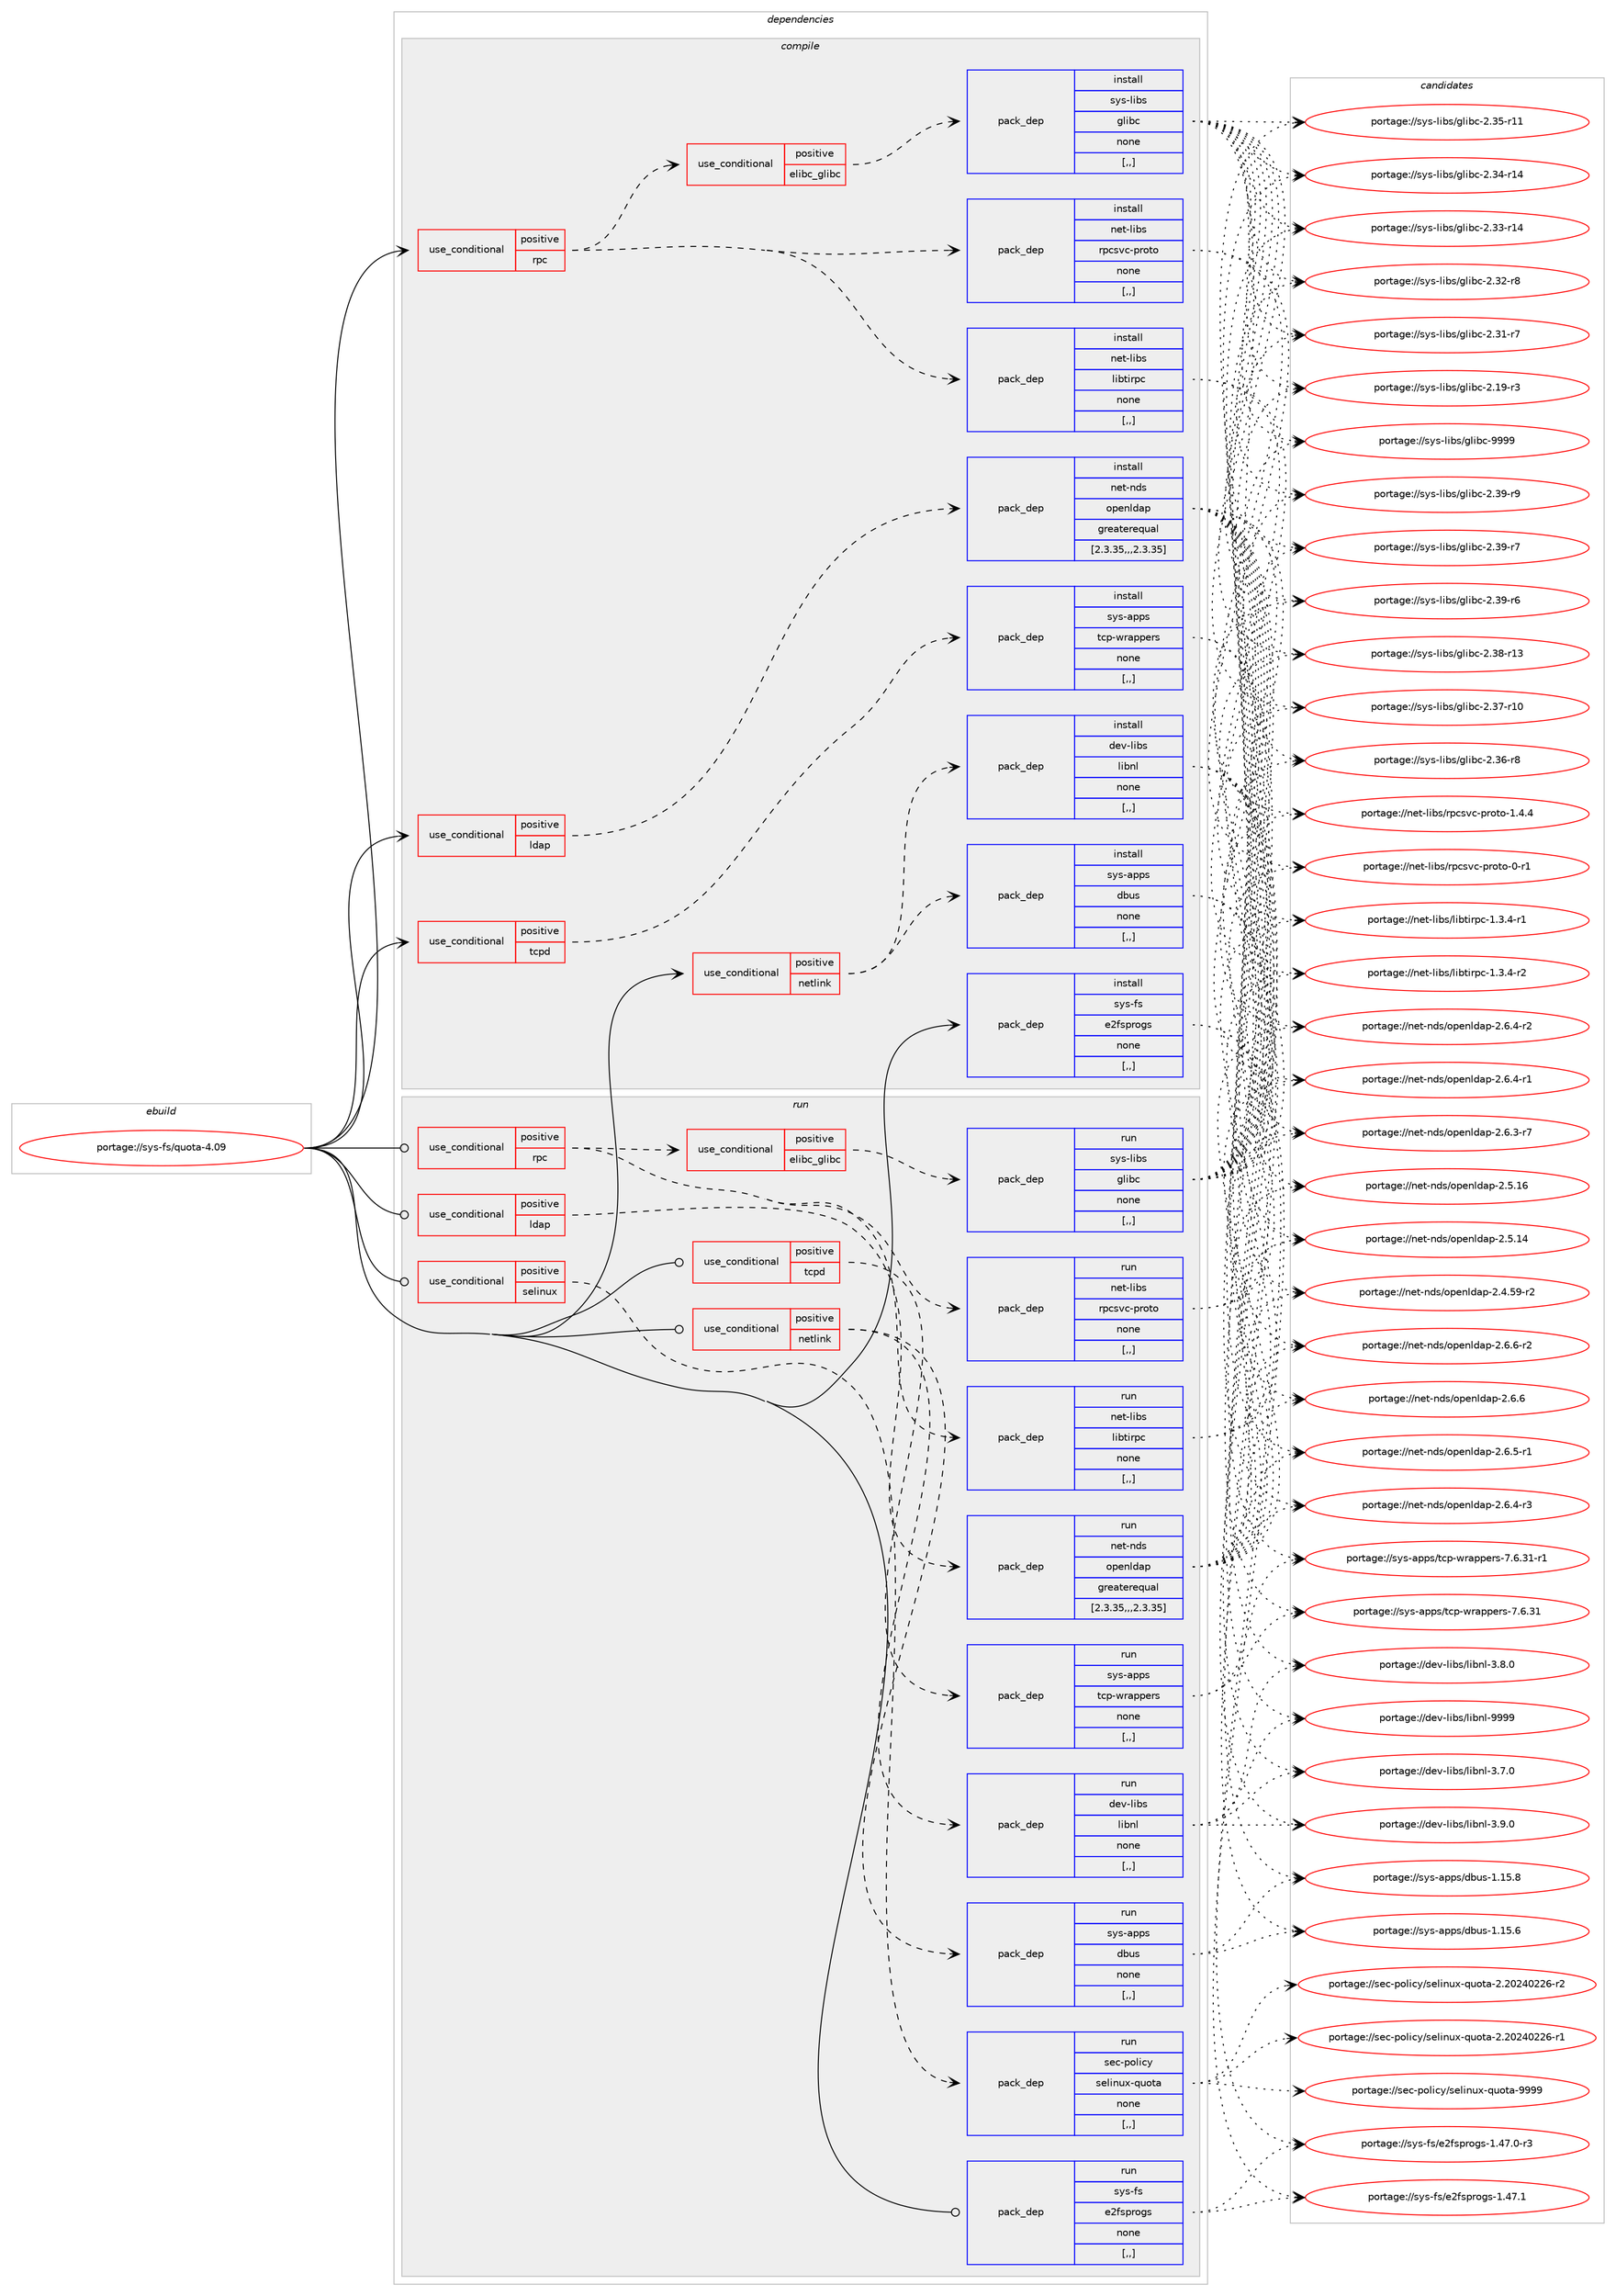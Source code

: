 digraph prolog {

# *************
# Graph options
# *************

newrank=true;
concentrate=true;
compound=true;
graph [rankdir=LR,fontname=Helvetica,fontsize=10,ranksep=1.5];#, ranksep=2.5, nodesep=0.2];
edge  [arrowhead=vee];
node  [fontname=Helvetica,fontsize=10];

# **********
# The ebuild
# **********

subgraph cluster_leftcol {
color=gray;
rank=same;
label=<<i>ebuild</i>>;
id [label="portage://sys-fs/quota-4.09", color=red, width=4, href="../sys-fs/quota-4.09.svg"];
}

# ****************
# The dependencies
# ****************

subgraph cluster_midcol {
color=gray;
label=<<i>dependencies</i>>;
subgraph cluster_compile {
fillcolor="#eeeeee";
style=filled;
label=<<i>compile</i>>;
subgraph cond115992 {
dependency434868 [label=<<TABLE BORDER="0" CELLBORDER="1" CELLSPACING="0" CELLPADDING="4"><TR><TD ROWSPAN="3" CELLPADDING="10">use_conditional</TD></TR><TR><TD>positive</TD></TR><TR><TD>ldap</TD></TR></TABLE>>, shape=none, color=red];
subgraph pack315902 {
dependency434869 [label=<<TABLE BORDER="0" CELLBORDER="1" CELLSPACING="0" CELLPADDING="4" WIDTH="220"><TR><TD ROWSPAN="6" CELLPADDING="30">pack_dep</TD></TR><TR><TD WIDTH="110">install</TD></TR><TR><TD>net-nds</TD></TR><TR><TD>openldap</TD></TR><TR><TD>greaterequal</TD></TR><TR><TD>[2.3.35,,,2.3.35]</TD></TR></TABLE>>, shape=none, color=blue];
}
dependency434868:e -> dependency434869:w [weight=20,style="dashed",arrowhead="vee"];
}
id:e -> dependency434868:w [weight=20,style="solid",arrowhead="vee"];
subgraph cond115993 {
dependency434870 [label=<<TABLE BORDER="0" CELLBORDER="1" CELLSPACING="0" CELLPADDING="4"><TR><TD ROWSPAN="3" CELLPADDING="10">use_conditional</TD></TR><TR><TD>positive</TD></TR><TR><TD>netlink</TD></TR></TABLE>>, shape=none, color=red];
subgraph pack315903 {
dependency434871 [label=<<TABLE BORDER="0" CELLBORDER="1" CELLSPACING="0" CELLPADDING="4" WIDTH="220"><TR><TD ROWSPAN="6" CELLPADDING="30">pack_dep</TD></TR><TR><TD WIDTH="110">install</TD></TR><TR><TD>sys-apps</TD></TR><TR><TD>dbus</TD></TR><TR><TD>none</TD></TR><TR><TD>[,,]</TD></TR></TABLE>>, shape=none, color=blue];
}
dependency434870:e -> dependency434871:w [weight=20,style="dashed",arrowhead="vee"];
subgraph pack315904 {
dependency434872 [label=<<TABLE BORDER="0" CELLBORDER="1" CELLSPACING="0" CELLPADDING="4" WIDTH="220"><TR><TD ROWSPAN="6" CELLPADDING="30">pack_dep</TD></TR><TR><TD WIDTH="110">install</TD></TR><TR><TD>dev-libs</TD></TR><TR><TD>libnl</TD></TR><TR><TD>none</TD></TR><TR><TD>[,,]</TD></TR></TABLE>>, shape=none, color=blue];
}
dependency434870:e -> dependency434872:w [weight=20,style="dashed",arrowhead="vee"];
}
id:e -> dependency434870:w [weight=20,style="solid",arrowhead="vee"];
subgraph cond115994 {
dependency434873 [label=<<TABLE BORDER="0" CELLBORDER="1" CELLSPACING="0" CELLPADDING="4"><TR><TD ROWSPAN="3" CELLPADDING="10">use_conditional</TD></TR><TR><TD>positive</TD></TR><TR><TD>rpc</TD></TR></TABLE>>, shape=none, color=red];
subgraph cond115995 {
dependency434874 [label=<<TABLE BORDER="0" CELLBORDER="1" CELLSPACING="0" CELLPADDING="4"><TR><TD ROWSPAN="3" CELLPADDING="10">use_conditional</TD></TR><TR><TD>positive</TD></TR><TR><TD>elibc_glibc</TD></TR></TABLE>>, shape=none, color=red];
subgraph pack315905 {
dependency434875 [label=<<TABLE BORDER="0" CELLBORDER="1" CELLSPACING="0" CELLPADDING="4" WIDTH="220"><TR><TD ROWSPAN="6" CELLPADDING="30">pack_dep</TD></TR><TR><TD WIDTH="110">install</TD></TR><TR><TD>sys-libs</TD></TR><TR><TD>glibc</TD></TR><TR><TD>none</TD></TR><TR><TD>[,,]</TD></TR></TABLE>>, shape=none, color=blue];
}
dependency434874:e -> dependency434875:w [weight=20,style="dashed",arrowhead="vee"];
}
dependency434873:e -> dependency434874:w [weight=20,style="dashed",arrowhead="vee"];
subgraph pack315906 {
dependency434876 [label=<<TABLE BORDER="0" CELLBORDER="1" CELLSPACING="0" CELLPADDING="4" WIDTH="220"><TR><TD ROWSPAN="6" CELLPADDING="30">pack_dep</TD></TR><TR><TD WIDTH="110">install</TD></TR><TR><TD>net-libs</TD></TR><TR><TD>libtirpc</TD></TR><TR><TD>none</TD></TR><TR><TD>[,,]</TD></TR></TABLE>>, shape=none, color=blue];
}
dependency434873:e -> dependency434876:w [weight=20,style="dashed",arrowhead="vee"];
subgraph pack315907 {
dependency434877 [label=<<TABLE BORDER="0" CELLBORDER="1" CELLSPACING="0" CELLPADDING="4" WIDTH="220"><TR><TD ROWSPAN="6" CELLPADDING="30">pack_dep</TD></TR><TR><TD WIDTH="110">install</TD></TR><TR><TD>net-libs</TD></TR><TR><TD>rpcsvc-proto</TD></TR><TR><TD>none</TD></TR><TR><TD>[,,]</TD></TR></TABLE>>, shape=none, color=blue];
}
dependency434873:e -> dependency434877:w [weight=20,style="dashed",arrowhead="vee"];
}
id:e -> dependency434873:w [weight=20,style="solid",arrowhead="vee"];
subgraph cond115996 {
dependency434878 [label=<<TABLE BORDER="0" CELLBORDER="1" CELLSPACING="0" CELLPADDING="4"><TR><TD ROWSPAN="3" CELLPADDING="10">use_conditional</TD></TR><TR><TD>positive</TD></TR><TR><TD>tcpd</TD></TR></TABLE>>, shape=none, color=red];
subgraph pack315908 {
dependency434879 [label=<<TABLE BORDER="0" CELLBORDER="1" CELLSPACING="0" CELLPADDING="4" WIDTH="220"><TR><TD ROWSPAN="6" CELLPADDING="30">pack_dep</TD></TR><TR><TD WIDTH="110">install</TD></TR><TR><TD>sys-apps</TD></TR><TR><TD>tcp-wrappers</TD></TR><TR><TD>none</TD></TR><TR><TD>[,,]</TD></TR></TABLE>>, shape=none, color=blue];
}
dependency434878:e -> dependency434879:w [weight=20,style="dashed",arrowhead="vee"];
}
id:e -> dependency434878:w [weight=20,style="solid",arrowhead="vee"];
subgraph pack315909 {
dependency434880 [label=<<TABLE BORDER="0" CELLBORDER="1" CELLSPACING="0" CELLPADDING="4" WIDTH="220"><TR><TD ROWSPAN="6" CELLPADDING="30">pack_dep</TD></TR><TR><TD WIDTH="110">install</TD></TR><TR><TD>sys-fs</TD></TR><TR><TD>e2fsprogs</TD></TR><TR><TD>none</TD></TR><TR><TD>[,,]</TD></TR></TABLE>>, shape=none, color=blue];
}
id:e -> dependency434880:w [weight=20,style="solid",arrowhead="vee"];
}
subgraph cluster_compileandrun {
fillcolor="#eeeeee";
style=filled;
label=<<i>compile and run</i>>;
}
subgraph cluster_run {
fillcolor="#eeeeee";
style=filled;
label=<<i>run</i>>;
subgraph cond115997 {
dependency434881 [label=<<TABLE BORDER="0" CELLBORDER="1" CELLSPACING="0" CELLPADDING="4"><TR><TD ROWSPAN="3" CELLPADDING="10">use_conditional</TD></TR><TR><TD>positive</TD></TR><TR><TD>ldap</TD></TR></TABLE>>, shape=none, color=red];
subgraph pack315910 {
dependency434882 [label=<<TABLE BORDER="0" CELLBORDER="1" CELLSPACING="0" CELLPADDING="4" WIDTH="220"><TR><TD ROWSPAN="6" CELLPADDING="30">pack_dep</TD></TR><TR><TD WIDTH="110">run</TD></TR><TR><TD>net-nds</TD></TR><TR><TD>openldap</TD></TR><TR><TD>greaterequal</TD></TR><TR><TD>[2.3.35,,,2.3.35]</TD></TR></TABLE>>, shape=none, color=blue];
}
dependency434881:e -> dependency434882:w [weight=20,style="dashed",arrowhead="vee"];
}
id:e -> dependency434881:w [weight=20,style="solid",arrowhead="odot"];
subgraph cond115998 {
dependency434883 [label=<<TABLE BORDER="0" CELLBORDER="1" CELLSPACING="0" CELLPADDING="4"><TR><TD ROWSPAN="3" CELLPADDING="10">use_conditional</TD></TR><TR><TD>positive</TD></TR><TR><TD>netlink</TD></TR></TABLE>>, shape=none, color=red];
subgraph pack315911 {
dependency434884 [label=<<TABLE BORDER="0" CELLBORDER="1" CELLSPACING="0" CELLPADDING="4" WIDTH="220"><TR><TD ROWSPAN="6" CELLPADDING="30">pack_dep</TD></TR><TR><TD WIDTH="110">run</TD></TR><TR><TD>sys-apps</TD></TR><TR><TD>dbus</TD></TR><TR><TD>none</TD></TR><TR><TD>[,,]</TD></TR></TABLE>>, shape=none, color=blue];
}
dependency434883:e -> dependency434884:w [weight=20,style="dashed",arrowhead="vee"];
subgraph pack315912 {
dependency434885 [label=<<TABLE BORDER="0" CELLBORDER="1" CELLSPACING="0" CELLPADDING="4" WIDTH="220"><TR><TD ROWSPAN="6" CELLPADDING="30">pack_dep</TD></TR><TR><TD WIDTH="110">run</TD></TR><TR><TD>dev-libs</TD></TR><TR><TD>libnl</TD></TR><TR><TD>none</TD></TR><TR><TD>[,,]</TD></TR></TABLE>>, shape=none, color=blue];
}
dependency434883:e -> dependency434885:w [weight=20,style="dashed",arrowhead="vee"];
}
id:e -> dependency434883:w [weight=20,style="solid",arrowhead="odot"];
subgraph cond115999 {
dependency434886 [label=<<TABLE BORDER="0" CELLBORDER="1" CELLSPACING="0" CELLPADDING="4"><TR><TD ROWSPAN="3" CELLPADDING="10">use_conditional</TD></TR><TR><TD>positive</TD></TR><TR><TD>rpc</TD></TR></TABLE>>, shape=none, color=red];
subgraph cond116000 {
dependency434887 [label=<<TABLE BORDER="0" CELLBORDER="1" CELLSPACING="0" CELLPADDING="4"><TR><TD ROWSPAN="3" CELLPADDING="10">use_conditional</TD></TR><TR><TD>positive</TD></TR><TR><TD>elibc_glibc</TD></TR></TABLE>>, shape=none, color=red];
subgraph pack315913 {
dependency434888 [label=<<TABLE BORDER="0" CELLBORDER="1" CELLSPACING="0" CELLPADDING="4" WIDTH="220"><TR><TD ROWSPAN="6" CELLPADDING="30">pack_dep</TD></TR><TR><TD WIDTH="110">run</TD></TR><TR><TD>sys-libs</TD></TR><TR><TD>glibc</TD></TR><TR><TD>none</TD></TR><TR><TD>[,,]</TD></TR></TABLE>>, shape=none, color=blue];
}
dependency434887:e -> dependency434888:w [weight=20,style="dashed",arrowhead="vee"];
}
dependency434886:e -> dependency434887:w [weight=20,style="dashed",arrowhead="vee"];
subgraph pack315914 {
dependency434889 [label=<<TABLE BORDER="0" CELLBORDER="1" CELLSPACING="0" CELLPADDING="4" WIDTH="220"><TR><TD ROWSPAN="6" CELLPADDING="30">pack_dep</TD></TR><TR><TD WIDTH="110">run</TD></TR><TR><TD>net-libs</TD></TR><TR><TD>libtirpc</TD></TR><TR><TD>none</TD></TR><TR><TD>[,,]</TD></TR></TABLE>>, shape=none, color=blue];
}
dependency434886:e -> dependency434889:w [weight=20,style="dashed",arrowhead="vee"];
subgraph pack315915 {
dependency434890 [label=<<TABLE BORDER="0" CELLBORDER="1" CELLSPACING="0" CELLPADDING="4" WIDTH="220"><TR><TD ROWSPAN="6" CELLPADDING="30">pack_dep</TD></TR><TR><TD WIDTH="110">run</TD></TR><TR><TD>net-libs</TD></TR><TR><TD>rpcsvc-proto</TD></TR><TR><TD>none</TD></TR><TR><TD>[,,]</TD></TR></TABLE>>, shape=none, color=blue];
}
dependency434886:e -> dependency434890:w [weight=20,style="dashed",arrowhead="vee"];
}
id:e -> dependency434886:w [weight=20,style="solid",arrowhead="odot"];
subgraph cond116001 {
dependency434891 [label=<<TABLE BORDER="0" CELLBORDER="1" CELLSPACING="0" CELLPADDING="4"><TR><TD ROWSPAN="3" CELLPADDING="10">use_conditional</TD></TR><TR><TD>positive</TD></TR><TR><TD>selinux</TD></TR></TABLE>>, shape=none, color=red];
subgraph pack315916 {
dependency434892 [label=<<TABLE BORDER="0" CELLBORDER="1" CELLSPACING="0" CELLPADDING="4" WIDTH="220"><TR><TD ROWSPAN="6" CELLPADDING="30">pack_dep</TD></TR><TR><TD WIDTH="110">run</TD></TR><TR><TD>sec-policy</TD></TR><TR><TD>selinux-quota</TD></TR><TR><TD>none</TD></TR><TR><TD>[,,]</TD></TR></TABLE>>, shape=none, color=blue];
}
dependency434891:e -> dependency434892:w [weight=20,style="dashed",arrowhead="vee"];
}
id:e -> dependency434891:w [weight=20,style="solid",arrowhead="odot"];
subgraph cond116002 {
dependency434893 [label=<<TABLE BORDER="0" CELLBORDER="1" CELLSPACING="0" CELLPADDING="4"><TR><TD ROWSPAN="3" CELLPADDING="10">use_conditional</TD></TR><TR><TD>positive</TD></TR><TR><TD>tcpd</TD></TR></TABLE>>, shape=none, color=red];
subgraph pack315917 {
dependency434894 [label=<<TABLE BORDER="0" CELLBORDER="1" CELLSPACING="0" CELLPADDING="4" WIDTH="220"><TR><TD ROWSPAN="6" CELLPADDING="30">pack_dep</TD></TR><TR><TD WIDTH="110">run</TD></TR><TR><TD>sys-apps</TD></TR><TR><TD>tcp-wrappers</TD></TR><TR><TD>none</TD></TR><TR><TD>[,,]</TD></TR></TABLE>>, shape=none, color=blue];
}
dependency434893:e -> dependency434894:w [weight=20,style="dashed",arrowhead="vee"];
}
id:e -> dependency434893:w [weight=20,style="solid",arrowhead="odot"];
subgraph pack315918 {
dependency434895 [label=<<TABLE BORDER="0" CELLBORDER="1" CELLSPACING="0" CELLPADDING="4" WIDTH="220"><TR><TD ROWSPAN="6" CELLPADDING="30">pack_dep</TD></TR><TR><TD WIDTH="110">run</TD></TR><TR><TD>sys-fs</TD></TR><TR><TD>e2fsprogs</TD></TR><TR><TD>none</TD></TR><TR><TD>[,,]</TD></TR></TABLE>>, shape=none, color=blue];
}
id:e -> dependency434895:w [weight=20,style="solid",arrowhead="odot"];
}
}

# **************
# The candidates
# **************

subgraph cluster_choices {
rank=same;
color=gray;
label=<<i>candidates</i>>;

subgraph choice315902 {
color=black;
nodesep=1;
choice1101011164511010011547111112101110108100971124550465446544511450 [label="portage://net-nds/openldap-2.6.6-r2", color=red, width=4,href="../net-nds/openldap-2.6.6-r2.svg"];
choice110101116451101001154711111210111010810097112455046544654 [label="portage://net-nds/openldap-2.6.6", color=red, width=4,href="../net-nds/openldap-2.6.6.svg"];
choice1101011164511010011547111112101110108100971124550465446534511449 [label="portage://net-nds/openldap-2.6.5-r1", color=red, width=4,href="../net-nds/openldap-2.6.5-r1.svg"];
choice1101011164511010011547111112101110108100971124550465446524511451 [label="portage://net-nds/openldap-2.6.4-r3", color=red, width=4,href="../net-nds/openldap-2.6.4-r3.svg"];
choice1101011164511010011547111112101110108100971124550465446524511450 [label="portage://net-nds/openldap-2.6.4-r2", color=red, width=4,href="../net-nds/openldap-2.6.4-r2.svg"];
choice1101011164511010011547111112101110108100971124550465446524511449 [label="portage://net-nds/openldap-2.6.4-r1", color=red, width=4,href="../net-nds/openldap-2.6.4-r1.svg"];
choice1101011164511010011547111112101110108100971124550465446514511455 [label="portage://net-nds/openldap-2.6.3-r7", color=red, width=4,href="../net-nds/openldap-2.6.3-r7.svg"];
choice11010111645110100115471111121011101081009711245504653464954 [label="portage://net-nds/openldap-2.5.16", color=red, width=4,href="../net-nds/openldap-2.5.16.svg"];
choice11010111645110100115471111121011101081009711245504653464952 [label="portage://net-nds/openldap-2.5.14", color=red, width=4,href="../net-nds/openldap-2.5.14.svg"];
choice110101116451101001154711111210111010810097112455046524653574511450 [label="portage://net-nds/openldap-2.4.59-r2", color=red, width=4,href="../net-nds/openldap-2.4.59-r2.svg"];
dependency434869:e -> choice1101011164511010011547111112101110108100971124550465446544511450:w [style=dotted,weight="100"];
dependency434869:e -> choice110101116451101001154711111210111010810097112455046544654:w [style=dotted,weight="100"];
dependency434869:e -> choice1101011164511010011547111112101110108100971124550465446534511449:w [style=dotted,weight="100"];
dependency434869:e -> choice1101011164511010011547111112101110108100971124550465446524511451:w [style=dotted,weight="100"];
dependency434869:e -> choice1101011164511010011547111112101110108100971124550465446524511450:w [style=dotted,weight="100"];
dependency434869:e -> choice1101011164511010011547111112101110108100971124550465446524511449:w [style=dotted,weight="100"];
dependency434869:e -> choice1101011164511010011547111112101110108100971124550465446514511455:w [style=dotted,weight="100"];
dependency434869:e -> choice11010111645110100115471111121011101081009711245504653464954:w [style=dotted,weight="100"];
dependency434869:e -> choice11010111645110100115471111121011101081009711245504653464952:w [style=dotted,weight="100"];
dependency434869:e -> choice110101116451101001154711111210111010810097112455046524653574511450:w [style=dotted,weight="100"];
}
subgraph choice315903 {
color=black;
nodesep=1;
choice1151211154597112112115471009811711545494649534656 [label="portage://sys-apps/dbus-1.15.8", color=red, width=4,href="../sys-apps/dbus-1.15.8.svg"];
choice1151211154597112112115471009811711545494649534654 [label="portage://sys-apps/dbus-1.15.6", color=red, width=4,href="../sys-apps/dbus-1.15.6.svg"];
dependency434871:e -> choice1151211154597112112115471009811711545494649534656:w [style=dotted,weight="100"];
dependency434871:e -> choice1151211154597112112115471009811711545494649534654:w [style=dotted,weight="100"];
}
subgraph choice315904 {
color=black;
nodesep=1;
choice100101118451081059811547108105981101084557575757 [label="portage://dev-libs/libnl-9999", color=red, width=4,href="../dev-libs/libnl-9999.svg"];
choice10010111845108105981154710810598110108455146574648 [label="portage://dev-libs/libnl-3.9.0", color=red, width=4,href="../dev-libs/libnl-3.9.0.svg"];
choice10010111845108105981154710810598110108455146564648 [label="portage://dev-libs/libnl-3.8.0", color=red, width=4,href="../dev-libs/libnl-3.8.0.svg"];
choice10010111845108105981154710810598110108455146554648 [label="portage://dev-libs/libnl-3.7.0", color=red, width=4,href="../dev-libs/libnl-3.7.0.svg"];
dependency434872:e -> choice100101118451081059811547108105981101084557575757:w [style=dotted,weight="100"];
dependency434872:e -> choice10010111845108105981154710810598110108455146574648:w [style=dotted,weight="100"];
dependency434872:e -> choice10010111845108105981154710810598110108455146564648:w [style=dotted,weight="100"];
dependency434872:e -> choice10010111845108105981154710810598110108455146554648:w [style=dotted,weight="100"];
}
subgraph choice315905 {
color=black;
nodesep=1;
choice11512111545108105981154710310810598994557575757 [label="portage://sys-libs/glibc-9999", color=red, width=4,href="../sys-libs/glibc-9999.svg"];
choice115121115451081059811547103108105989945504651574511457 [label="portage://sys-libs/glibc-2.39-r9", color=red, width=4,href="../sys-libs/glibc-2.39-r9.svg"];
choice115121115451081059811547103108105989945504651574511455 [label="portage://sys-libs/glibc-2.39-r7", color=red, width=4,href="../sys-libs/glibc-2.39-r7.svg"];
choice115121115451081059811547103108105989945504651574511454 [label="portage://sys-libs/glibc-2.39-r6", color=red, width=4,href="../sys-libs/glibc-2.39-r6.svg"];
choice11512111545108105981154710310810598994550465156451144951 [label="portage://sys-libs/glibc-2.38-r13", color=red, width=4,href="../sys-libs/glibc-2.38-r13.svg"];
choice11512111545108105981154710310810598994550465155451144948 [label="portage://sys-libs/glibc-2.37-r10", color=red, width=4,href="../sys-libs/glibc-2.37-r10.svg"];
choice115121115451081059811547103108105989945504651544511456 [label="portage://sys-libs/glibc-2.36-r8", color=red, width=4,href="../sys-libs/glibc-2.36-r8.svg"];
choice11512111545108105981154710310810598994550465153451144949 [label="portage://sys-libs/glibc-2.35-r11", color=red, width=4,href="../sys-libs/glibc-2.35-r11.svg"];
choice11512111545108105981154710310810598994550465152451144952 [label="portage://sys-libs/glibc-2.34-r14", color=red, width=4,href="../sys-libs/glibc-2.34-r14.svg"];
choice11512111545108105981154710310810598994550465151451144952 [label="portage://sys-libs/glibc-2.33-r14", color=red, width=4,href="../sys-libs/glibc-2.33-r14.svg"];
choice115121115451081059811547103108105989945504651504511456 [label="portage://sys-libs/glibc-2.32-r8", color=red, width=4,href="../sys-libs/glibc-2.32-r8.svg"];
choice115121115451081059811547103108105989945504651494511455 [label="portage://sys-libs/glibc-2.31-r7", color=red, width=4,href="../sys-libs/glibc-2.31-r7.svg"];
choice115121115451081059811547103108105989945504649574511451 [label="portage://sys-libs/glibc-2.19-r3", color=red, width=4,href="../sys-libs/glibc-2.19-r3.svg"];
dependency434875:e -> choice11512111545108105981154710310810598994557575757:w [style=dotted,weight="100"];
dependency434875:e -> choice115121115451081059811547103108105989945504651574511457:w [style=dotted,weight="100"];
dependency434875:e -> choice115121115451081059811547103108105989945504651574511455:w [style=dotted,weight="100"];
dependency434875:e -> choice115121115451081059811547103108105989945504651574511454:w [style=dotted,weight="100"];
dependency434875:e -> choice11512111545108105981154710310810598994550465156451144951:w [style=dotted,weight="100"];
dependency434875:e -> choice11512111545108105981154710310810598994550465155451144948:w [style=dotted,weight="100"];
dependency434875:e -> choice115121115451081059811547103108105989945504651544511456:w [style=dotted,weight="100"];
dependency434875:e -> choice11512111545108105981154710310810598994550465153451144949:w [style=dotted,weight="100"];
dependency434875:e -> choice11512111545108105981154710310810598994550465152451144952:w [style=dotted,weight="100"];
dependency434875:e -> choice11512111545108105981154710310810598994550465151451144952:w [style=dotted,weight="100"];
dependency434875:e -> choice115121115451081059811547103108105989945504651504511456:w [style=dotted,weight="100"];
dependency434875:e -> choice115121115451081059811547103108105989945504651494511455:w [style=dotted,weight="100"];
dependency434875:e -> choice115121115451081059811547103108105989945504649574511451:w [style=dotted,weight="100"];
}
subgraph choice315906 {
color=black;
nodesep=1;
choice11010111645108105981154710810598116105114112994549465146524511450 [label="portage://net-libs/libtirpc-1.3.4-r2", color=red, width=4,href="../net-libs/libtirpc-1.3.4-r2.svg"];
choice11010111645108105981154710810598116105114112994549465146524511449 [label="portage://net-libs/libtirpc-1.3.4-r1", color=red, width=4,href="../net-libs/libtirpc-1.3.4-r1.svg"];
dependency434876:e -> choice11010111645108105981154710810598116105114112994549465146524511450:w [style=dotted,weight="100"];
dependency434876:e -> choice11010111645108105981154710810598116105114112994549465146524511449:w [style=dotted,weight="100"];
}
subgraph choice315907 {
color=black;
nodesep=1;
choice110101116451081059811547114112991151189945112114111116111454946524652 [label="portage://net-libs/rpcsvc-proto-1.4.4", color=red, width=4,href="../net-libs/rpcsvc-proto-1.4.4.svg"];
choice11010111645108105981154711411299115118994511211411111611145484511449 [label="portage://net-libs/rpcsvc-proto-0-r1", color=red, width=4,href="../net-libs/rpcsvc-proto-0-r1.svg"];
dependency434877:e -> choice110101116451081059811547114112991151189945112114111116111454946524652:w [style=dotted,weight="100"];
dependency434877:e -> choice11010111645108105981154711411299115118994511211411111611145484511449:w [style=dotted,weight="100"];
}
subgraph choice315908 {
color=black;
nodesep=1;
choice115121115459711211211547116991124511911497112112101114115455546544651494511449 [label="portage://sys-apps/tcp-wrappers-7.6.31-r1", color=red, width=4,href="../sys-apps/tcp-wrappers-7.6.31-r1.svg"];
choice11512111545971121121154711699112451191149711211210111411545554654465149 [label="portage://sys-apps/tcp-wrappers-7.6.31", color=red, width=4,href="../sys-apps/tcp-wrappers-7.6.31.svg"];
dependency434879:e -> choice115121115459711211211547116991124511911497112112101114115455546544651494511449:w [style=dotted,weight="100"];
dependency434879:e -> choice11512111545971121121154711699112451191149711211210111411545554654465149:w [style=dotted,weight="100"];
}
subgraph choice315909 {
color=black;
nodesep=1;
choice11512111545102115471015010211511211411110311545494652554649 [label="portage://sys-fs/e2fsprogs-1.47.1", color=red, width=4,href="../sys-fs/e2fsprogs-1.47.1.svg"];
choice115121115451021154710150102115112114111103115454946525546484511451 [label="portage://sys-fs/e2fsprogs-1.47.0-r3", color=red, width=4,href="../sys-fs/e2fsprogs-1.47.0-r3.svg"];
dependency434880:e -> choice11512111545102115471015010211511211411110311545494652554649:w [style=dotted,weight="100"];
dependency434880:e -> choice115121115451021154710150102115112114111103115454946525546484511451:w [style=dotted,weight="100"];
}
subgraph choice315910 {
color=black;
nodesep=1;
choice1101011164511010011547111112101110108100971124550465446544511450 [label="portage://net-nds/openldap-2.6.6-r2", color=red, width=4,href="../net-nds/openldap-2.6.6-r2.svg"];
choice110101116451101001154711111210111010810097112455046544654 [label="portage://net-nds/openldap-2.6.6", color=red, width=4,href="../net-nds/openldap-2.6.6.svg"];
choice1101011164511010011547111112101110108100971124550465446534511449 [label="portage://net-nds/openldap-2.6.5-r1", color=red, width=4,href="../net-nds/openldap-2.6.5-r1.svg"];
choice1101011164511010011547111112101110108100971124550465446524511451 [label="portage://net-nds/openldap-2.6.4-r3", color=red, width=4,href="../net-nds/openldap-2.6.4-r3.svg"];
choice1101011164511010011547111112101110108100971124550465446524511450 [label="portage://net-nds/openldap-2.6.4-r2", color=red, width=4,href="../net-nds/openldap-2.6.4-r2.svg"];
choice1101011164511010011547111112101110108100971124550465446524511449 [label="portage://net-nds/openldap-2.6.4-r1", color=red, width=4,href="../net-nds/openldap-2.6.4-r1.svg"];
choice1101011164511010011547111112101110108100971124550465446514511455 [label="portage://net-nds/openldap-2.6.3-r7", color=red, width=4,href="../net-nds/openldap-2.6.3-r7.svg"];
choice11010111645110100115471111121011101081009711245504653464954 [label="portage://net-nds/openldap-2.5.16", color=red, width=4,href="../net-nds/openldap-2.5.16.svg"];
choice11010111645110100115471111121011101081009711245504653464952 [label="portage://net-nds/openldap-2.5.14", color=red, width=4,href="../net-nds/openldap-2.5.14.svg"];
choice110101116451101001154711111210111010810097112455046524653574511450 [label="portage://net-nds/openldap-2.4.59-r2", color=red, width=4,href="../net-nds/openldap-2.4.59-r2.svg"];
dependency434882:e -> choice1101011164511010011547111112101110108100971124550465446544511450:w [style=dotted,weight="100"];
dependency434882:e -> choice110101116451101001154711111210111010810097112455046544654:w [style=dotted,weight="100"];
dependency434882:e -> choice1101011164511010011547111112101110108100971124550465446534511449:w [style=dotted,weight="100"];
dependency434882:e -> choice1101011164511010011547111112101110108100971124550465446524511451:w [style=dotted,weight="100"];
dependency434882:e -> choice1101011164511010011547111112101110108100971124550465446524511450:w [style=dotted,weight="100"];
dependency434882:e -> choice1101011164511010011547111112101110108100971124550465446524511449:w [style=dotted,weight="100"];
dependency434882:e -> choice1101011164511010011547111112101110108100971124550465446514511455:w [style=dotted,weight="100"];
dependency434882:e -> choice11010111645110100115471111121011101081009711245504653464954:w [style=dotted,weight="100"];
dependency434882:e -> choice11010111645110100115471111121011101081009711245504653464952:w [style=dotted,weight="100"];
dependency434882:e -> choice110101116451101001154711111210111010810097112455046524653574511450:w [style=dotted,weight="100"];
}
subgraph choice315911 {
color=black;
nodesep=1;
choice1151211154597112112115471009811711545494649534656 [label="portage://sys-apps/dbus-1.15.8", color=red, width=4,href="../sys-apps/dbus-1.15.8.svg"];
choice1151211154597112112115471009811711545494649534654 [label="portage://sys-apps/dbus-1.15.6", color=red, width=4,href="../sys-apps/dbus-1.15.6.svg"];
dependency434884:e -> choice1151211154597112112115471009811711545494649534656:w [style=dotted,weight="100"];
dependency434884:e -> choice1151211154597112112115471009811711545494649534654:w [style=dotted,weight="100"];
}
subgraph choice315912 {
color=black;
nodesep=1;
choice100101118451081059811547108105981101084557575757 [label="portage://dev-libs/libnl-9999", color=red, width=4,href="../dev-libs/libnl-9999.svg"];
choice10010111845108105981154710810598110108455146574648 [label="portage://dev-libs/libnl-3.9.0", color=red, width=4,href="../dev-libs/libnl-3.9.0.svg"];
choice10010111845108105981154710810598110108455146564648 [label="portage://dev-libs/libnl-3.8.0", color=red, width=4,href="../dev-libs/libnl-3.8.0.svg"];
choice10010111845108105981154710810598110108455146554648 [label="portage://dev-libs/libnl-3.7.0", color=red, width=4,href="../dev-libs/libnl-3.7.0.svg"];
dependency434885:e -> choice100101118451081059811547108105981101084557575757:w [style=dotted,weight="100"];
dependency434885:e -> choice10010111845108105981154710810598110108455146574648:w [style=dotted,weight="100"];
dependency434885:e -> choice10010111845108105981154710810598110108455146564648:w [style=dotted,weight="100"];
dependency434885:e -> choice10010111845108105981154710810598110108455146554648:w [style=dotted,weight="100"];
}
subgraph choice315913 {
color=black;
nodesep=1;
choice11512111545108105981154710310810598994557575757 [label="portage://sys-libs/glibc-9999", color=red, width=4,href="../sys-libs/glibc-9999.svg"];
choice115121115451081059811547103108105989945504651574511457 [label="portage://sys-libs/glibc-2.39-r9", color=red, width=4,href="../sys-libs/glibc-2.39-r9.svg"];
choice115121115451081059811547103108105989945504651574511455 [label="portage://sys-libs/glibc-2.39-r7", color=red, width=4,href="../sys-libs/glibc-2.39-r7.svg"];
choice115121115451081059811547103108105989945504651574511454 [label="portage://sys-libs/glibc-2.39-r6", color=red, width=4,href="../sys-libs/glibc-2.39-r6.svg"];
choice11512111545108105981154710310810598994550465156451144951 [label="portage://sys-libs/glibc-2.38-r13", color=red, width=4,href="../sys-libs/glibc-2.38-r13.svg"];
choice11512111545108105981154710310810598994550465155451144948 [label="portage://sys-libs/glibc-2.37-r10", color=red, width=4,href="../sys-libs/glibc-2.37-r10.svg"];
choice115121115451081059811547103108105989945504651544511456 [label="portage://sys-libs/glibc-2.36-r8", color=red, width=4,href="../sys-libs/glibc-2.36-r8.svg"];
choice11512111545108105981154710310810598994550465153451144949 [label="portage://sys-libs/glibc-2.35-r11", color=red, width=4,href="../sys-libs/glibc-2.35-r11.svg"];
choice11512111545108105981154710310810598994550465152451144952 [label="portage://sys-libs/glibc-2.34-r14", color=red, width=4,href="../sys-libs/glibc-2.34-r14.svg"];
choice11512111545108105981154710310810598994550465151451144952 [label="portage://sys-libs/glibc-2.33-r14", color=red, width=4,href="../sys-libs/glibc-2.33-r14.svg"];
choice115121115451081059811547103108105989945504651504511456 [label="portage://sys-libs/glibc-2.32-r8", color=red, width=4,href="../sys-libs/glibc-2.32-r8.svg"];
choice115121115451081059811547103108105989945504651494511455 [label="portage://sys-libs/glibc-2.31-r7", color=red, width=4,href="../sys-libs/glibc-2.31-r7.svg"];
choice115121115451081059811547103108105989945504649574511451 [label="portage://sys-libs/glibc-2.19-r3", color=red, width=4,href="../sys-libs/glibc-2.19-r3.svg"];
dependency434888:e -> choice11512111545108105981154710310810598994557575757:w [style=dotted,weight="100"];
dependency434888:e -> choice115121115451081059811547103108105989945504651574511457:w [style=dotted,weight="100"];
dependency434888:e -> choice115121115451081059811547103108105989945504651574511455:w [style=dotted,weight="100"];
dependency434888:e -> choice115121115451081059811547103108105989945504651574511454:w [style=dotted,weight="100"];
dependency434888:e -> choice11512111545108105981154710310810598994550465156451144951:w [style=dotted,weight="100"];
dependency434888:e -> choice11512111545108105981154710310810598994550465155451144948:w [style=dotted,weight="100"];
dependency434888:e -> choice115121115451081059811547103108105989945504651544511456:w [style=dotted,weight="100"];
dependency434888:e -> choice11512111545108105981154710310810598994550465153451144949:w [style=dotted,weight="100"];
dependency434888:e -> choice11512111545108105981154710310810598994550465152451144952:w [style=dotted,weight="100"];
dependency434888:e -> choice11512111545108105981154710310810598994550465151451144952:w [style=dotted,weight="100"];
dependency434888:e -> choice115121115451081059811547103108105989945504651504511456:w [style=dotted,weight="100"];
dependency434888:e -> choice115121115451081059811547103108105989945504651494511455:w [style=dotted,weight="100"];
dependency434888:e -> choice115121115451081059811547103108105989945504649574511451:w [style=dotted,weight="100"];
}
subgraph choice315914 {
color=black;
nodesep=1;
choice11010111645108105981154710810598116105114112994549465146524511450 [label="portage://net-libs/libtirpc-1.3.4-r2", color=red, width=4,href="../net-libs/libtirpc-1.3.4-r2.svg"];
choice11010111645108105981154710810598116105114112994549465146524511449 [label="portage://net-libs/libtirpc-1.3.4-r1", color=red, width=4,href="../net-libs/libtirpc-1.3.4-r1.svg"];
dependency434889:e -> choice11010111645108105981154710810598116105114112994549465146524511450:w [style=dotted,weight="100"];
dependency434889:e -> choice11010111645108105981154710810598116105114112994549465146524511449:w [style=dotted,weight="100"];
}
subgraph choice315915 {
color=black;
nodesep=1;
choice110101116451081059811547114112991151189945112114111116111454946524652 [label="portage://net-libs/rpcsvc-proto-1.4.4", color=red, width=4,href="../net-libs/rpcsvc-proto-1.4.4.svg"];
choice11010111645108105981154711411299115118994511211411111611145484511449 [label="portage://net-libs/rpcsvc-proto-0-r1", color=red, width=4,href="../net-libs/rpcsvc-proto-0-r1.svg"];
dependency434890:e -> choice110101116451081059811547114112991151189945112114111116111454946524652:w [style=dotted,weight="100"];
dependency434890:e -> choice11010111645108105981154711411299115118994511211411111611145484511449:w [style=dotted,weight="100"];
}
subgraph choice315916 {
color=black;
nodesep=1;
choice1151019945112111108105991214711510110810511011712045113117111116974557575757 [label="portage://sec-policy/selinux-quota-9999", color=red, width=4,href="../sec-policy/selinux-quota-9999.svg"];
choice11510199451121111081059912147115101108105110117120451131171111169745504650485052485050544511450 [label="portage://sec-policy/selinux-quota-2.20240226-r2", color=red, width=4,href="../sec-policy/selinux-quota-2.20240226-r2.svg"];
choice11510199451121111081059912147115101108105110117120451131171111169745504650485052485050544511449 [label="portage://sec-policy/selinux-quota-2.20240226-r1", color=red, width=4,href="../sec-policy/selinux-quota-2.20240226-r1.svg"];
dependency434892:e -> choice1151019945112111108105991214711510110810511011712045113117111116974557575757:w [style=dotted,weight="100"];
dependency434892:e -> choice11510199451121111081059912147115101108105110117120451131171111169745504650485052485050544511450:w [style=dotted,weight="100"];
dependency434892:e -> choice11510199451121111081059912147115101108105110117120451131171111169745504650485052485050544511449:w [style=dotted,weight="100"];
}
subgraph choice315917 {
color=black;
nodesep=1;
choice115121115459711211211547116991124511911497112112101114115455546544651494511449 [label="portage://sys-apps/tcp-wrappers-7.6.31-r1", color=red, width=4,href="../sys-apps/tcp-wrappers-7.6.31-r1.svg"];
choice11512111545971121121154711699112451191149711211210111411545554654465149 [label="portage://sys-apps/tcp-wrappers-7.6.31", color=red, width=4,href="../sys-apps/tcp-wrappers-7.6.31.svg"];
dependency434894:e -> choice115121115459711211211547116991124511911497112112101114115455546544651494511449:w [style=dotted,weight="100"];
dependency434894:e -> choice11512111545971121121154711699112451191149711211210111411545554654465149:w [style=dotted,weight="100"];
}
subgraph choice315918 {
color=black;
nodesep=1;
choice11512111545102115471015010211511211411110311545494652554649 [label="portage://sys-fs/e2fsprogs-1.47.1", color=red, width=4,href="../sys-fs/e2fsprogs-1.47.1.svg"];
choice115121115451021154710150102115112114111103115454946525546484511451 [label="portage://sys-fs/e2fsprogs-1.47.0-r3", color=red, width=4,href="../sys-fs/e2fsprogs-1.47.0-r3.svg"];
dependency434895:e -> choice11512111545102115471015010211511211411110311545494652554649:w [style=dotted,weight="100"];
dependency434895:e -> choice115121115451021154710150102115112114111103115454946525546484511451:w [style=dotted,weight="100"];
}
}

}
